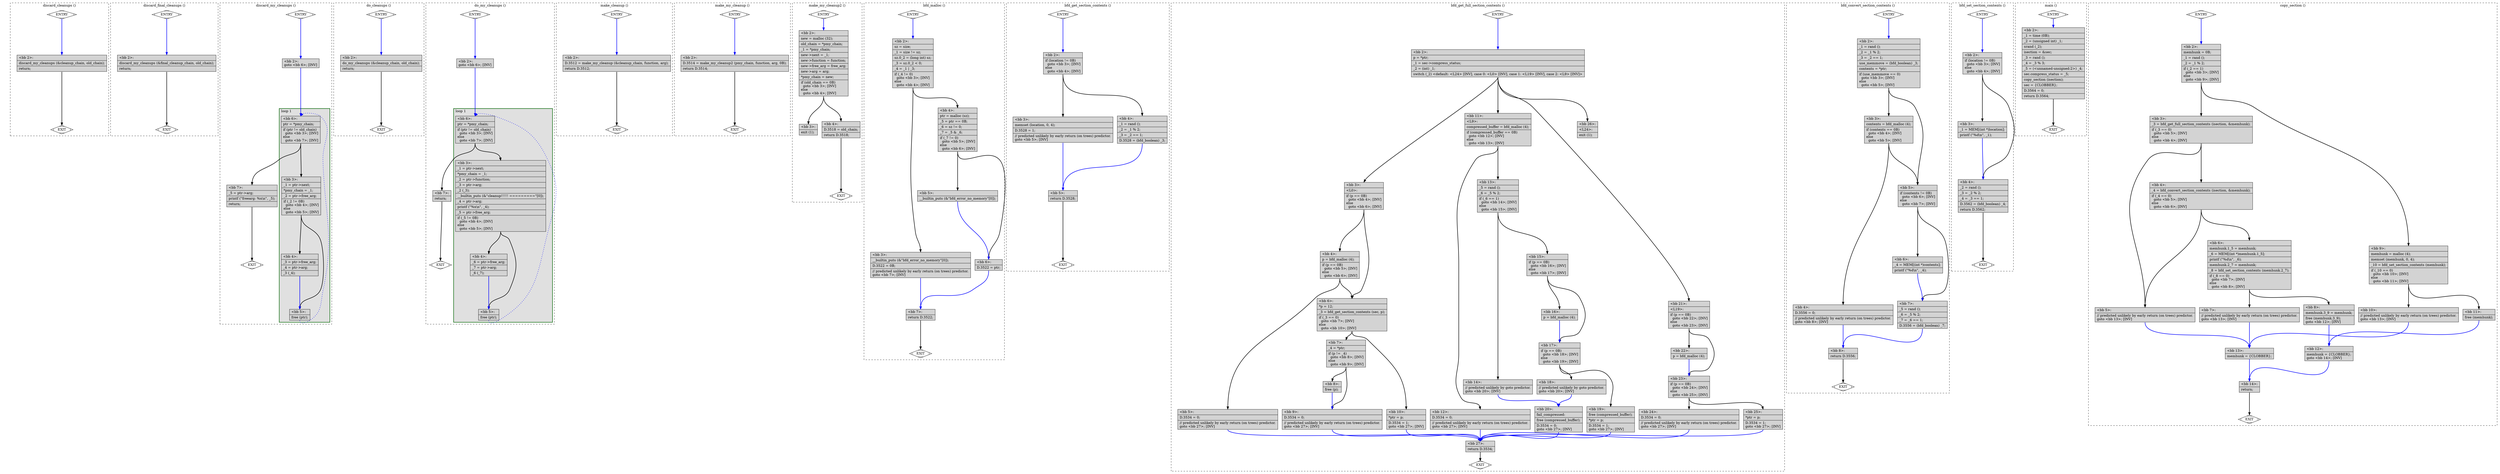 digraph "test.o-binutils_leak_8.c.015t.cfg" {
overlap=false;
subgraph "cluster_discard_cleanups" {
	style="dashed";
	color="black";
	label="discard_cleanups ()";
	fn_22_basic_block_0 [shape=Mdiamond,style=filled,fillcolor=white,label="ENTRY"];

	fn_22_basic_block_1 [shape=Mdiamond,style=filled,fillcolor=white,label="EXIT"];

	fn_22_basic_block_2 [shape=record,style=filled,fillcolor=lightgrey,label="{\<bb\ 2\>:\l\
|discard_my_cleanups\ (&cleanup_chain,\ old_chain);\l\
|return;\l\
}"];

	fn_22_basic_block_0:s -> fn_22_basic_block_2:n [style="solid,bold",color=blue,weight=100,constraint=true];
	fn_22_basic_block_2:s -> fn_22_basic_block_1:n [style="solid,bold",color=black,weight=10,constraint=true];
	fn_22_basic_block_0:s -> fn_22_basic_block_1:n [style="invis",constraint=true];
}
subgraph "cluster_discard_final_cleanups" {
	style="dashed";
	color="black";
	label="discard_final_cleanups ()";
	fn_23_basic_block_0 [shape=Mdiamond,style=filled,fillcolor=white,label="ENTRY"];

	fn_23_basic_block_1 [shape=Mdiamond,style=filled,fillcolor=white,label="EXIT"];

	fn_23_basic_block_2 [shape=record,style=filled,fillcolor=lightgrey,label="{\<bb\ 2\>:\l\
|discard_my_cleanups\ (&final_cleanup_chain,\ old_chain);\l\
|return;\l\
}"];

	fn_23_basic_block_0:s -> fn_23_basic_block_2:n [style="solid,bold",color=blue,weight=100,constraint=true];
	fn_23_basic_block_2:s -> fn_23_basic_block_1:n [style="solid,bold",color=black,weight=10,constraint=true];
	fn_23_basic_block_0:s -> fn_23_basic_block_1:n [style="invis",constraint=true];
}
subgraph "cluster_discard_my_cleanups" {
	style="dashed";
	color="black";
	label="discard_my_cleanups ()";
	subgraph cluster_24_1 {
	style="filled";
	color="darkgreen";
	fillcolor="grey88";
	label="loop 1";
	labeljust=l;
	penwidth=2;
	fn_24_basic_block_6 [shape=record,style=filled,fillcolor=lightgrey,label="{\<bb\ 6\>:\l\
|ptr\ =\ *pmy_chain;\l\
|if\ (ptr\ !=\ old_chain)\l\
\ \ goto\ \<bb\ 3\>;\ [INV]\l\
else\l\
\ \ goto\ \<bb\ 7\>;\ [INV]\l\
}"];

	fn_24_basic_block_3 [shape=record,style=filled,fillcolor=lightgrey,label="{\<bb\ 3\>:\l\
|_1\ =\ ptr-\>next;\l\
|*pmy_chain\ =\ _1;\l\
|_2\ =\ ptr-\>free_arg;\l\
|if\ (_2\ !=\ 0B)\l\
\ \ goto\ \<bb\ 4\>;\ [INV]\l\
else\l\
\ \ goto\ \<bb\ 5\>;\ [INV]\l\
}"];

	fn_24_basic_block_4 [shape=record,style=filled,fillcolor=lightgrey,label="{\<bb\ 4\>:\l\
|_3\ =\ ptr-\>free_arg;\l\
|_4\ =\ ptr-\>arg;\l\
|_3\ (_4);\l\
}"];

	fn_24_basic_block_5 [shape=record,style=filled,fillcolor=lightgrey,label="{\<bb\ 5\>:\l\
|free\ (ptr);\l\
}"];

	}
	fn_24_basic_block_0 [shape=Mdiamond,style=filled,fillcolor=white,label="ENTRY"];

	fn_24_basic_block_1 [shape=Mdiamond,style=filled,fillcolor=white,label="EXIT"];

	fn_24_basic_block_2 [shape=record,style=filled,fillcolor=lightgrey,label="{\<bb\ 2\>:\l\
goto\ \<bb\ 6\>;\ [INV]\l\
}"];

	fn_24_basic_block_7 [shape=record,style=filled,fillcolor=lightgrey,label="{\<bb\ 7\>:\l\
|_5\ =\ ptr-\>arg;\l\
|printf\ (\"freearg:\ %x\\n\",\ _5);\l\
|return;\l\
}"];

	fn_24_basic_block_0:s -> fn_24_basic_block_2:n [style="solid,bold",color=blue,weight=100,constraint=true];
	fn_24_basic_block_2:s -> fn_24_basic_block_6:n [style="solid,bold",color=blue,weight=100,constraint=true];
	fn_24_basic_block_3:s -> fn_24_basic_block_4:n [style="solid,bold",color=black,weight=10,constraint=true];
	fn_24_basic_block_3:s -> fn_24_basic_block_5:n [style="solid,bold",color=black,weight=10,constraint=true];
	fn_24_basic_block_4:s -> fn_24_basic_block_5:n [style="solid,bold",color=blue,weight=100,constraint=true];
	fn_24_basic_block_5:s -> fn_24_basic_block_6:n [style="dotted,bold",color=blue,weight=10,constraint=false];
	fn_24_basic_block_6:s -> fn_24_basic_block_3:n [style="solid,bold",color=black,weight=10,constraint=true];
	fn_24_basic_block_6:s -> fn_24_basic_block_7:n [style="solid,bold",color=black,weight=10,constraint=true];
	fn_24_basic_block_7:s -> fn_24_basic_block_1:n [style="solid,bold",color=black,weight=10,constraint=true];
	fn_24_basic_block_0:s -> fn_24_basic_block_1:n [style="invis",constraint=true];
}
subgraph "cluster_do_cleanups" {
	style="dashed";
	color="black";
	label="do_cleanups ()";
	fn_26_basic_block_0 [shape=Mdiamond,style=filled,fillcolor=white,label="ENTRY"];

	fn_26_basic_block_1 [shape=Mdiamond,style=filled,fillcolor=white,label="EXIT"];

	fn_26_basic_block_2 [shape=record,style=filled,fillcolor=lightgrey,label="{\<bb\ 2\>:\l\
|do_my_cleanups\ (&cleanup_chain,\ old_chain);\l\
|return;\l\
}"];

	fn_26_basic_block_0:s -> fn_26_basic_block_2:n [style="solid,bold",color=blue,weight=100,constraint=true];
	fn_26_basic_block_2:s -> fn_26_basic_block_1:n [style="solid,bold",color=black,weight=10,constraint=true];
	fn_26_basic_block_0:s -> fn_26_basic_block_1:n [style="invis",constraint=true];
}
subgraph "cluster_do_my_cleanups" {
	style="dashed";
	color="black";
	label="do_my_cleanups ()";
	subgraph cluster_25_1 {
	style="filled";
	color="darkgreen";
	fillcolor="grey88";
	label="loop 1";
	labeljust=l;
	penwidth=2;
	fn_25_basic_block_6 [shape=record,style=filled,fillcolor=lightgrey,label="{\<bb\ 6\>:\l\
|ptr\ =\ *pmy_chain;\l\
|if\ (ptr\ !=\ old_chain)\l\
\ \ goto\ \<bb\ 3\>;\ [INV]\l\
else\l\
\ \ goto\ \<bb\ 7\>;\ [INV]\l\
}"];

	fn_25_basic_block_3 [shape=record,style=filled,fillcolor=lightgrey,label="{\<bb\ 3\>:\l\
|_1\ =\ ptr-\>next;\l\
|*pmy_chain\ =\ _1;\l\
|_2\ =\ ptr-\>function;\l\
|_3\ =\ ptr-\>arg;\l\
|_2\ (_3);\l\
|__builtin_puts\ (&\"cleanup!!!!!\ =========\"[0]);\l\
|_4\ =\ ptr-\>arg;\l\
|printf\ (\"%x\\n\",\ _4);\l\
|_5\ =\ ptr-\>free_arg;\l\
|if\ (_5\ !=\ 0B)\l\
\ \ goto\ \<bb\ 4\>;\ [INV]\l\
else\l\
\ \ goto\ \<bb\ 5\>;\ [INV]\l\
}"];

	fn_25_basic_block_4 [shape=record,style=filled,fillcolor=lightgrey,label="{\<bb\ 4\>:\l\
|_6\ =\ ptr-\>free_arg;\l\
|_7\ =\ ptr-\>arg;\l\
|_6\ (_7);\l\
}"];

	fn_25_basic_block_5 [shape=record,style=filled,fillcolor=lightgrey,label="{\<bb\ 5\>:\l\
|free\ (ptr);\l\
}"];

	}
	fn_25_basic_block_0 [shape=Mdiamond,style=filled,fillcolor=white,label="ENTRY"];

	fn_25_basic_block_1 [shape=Mdiamond,style=filled,fillcolor=white,label="EXIT"];

	fn_25_basic_block_2 [shape=record,style=filled,fillcolor=lightgrey,label="{\<bb\ 2\>:\l\
goto\ \<bb\ 6\>;\ [INV]\l\
}"];

	fn_25_basic_block_7 [shape=record,style=filled,fillcolor=lightgrey,label="{\<bb\ 7\>:\l\
|return;\l\
}"];

	fn_25_basic_block_0:s -> fn_25_basic_block_2:n [style="solid,bold",color=blue,weight=100,constraint=true];
	fn_25_basic_block_2:s -> fn_25_basic_block_6:n [style="solid,bold",color=blue,weight=100,constraint=true];
	fn_25_basic_block_3:s -> fn_25_basic_block_4:n [style="solid,bold",color=black,weight=10,constraint=true];
	fn_25_basic_block_3:s -> fn_25_basic_block_5:n [style="solid,bold",color=black,weight=10,constraint=true];
	fn_25_basic_block_4:s -> fn_25_basic_block_5:n [style="solid,bold",color=blue,weight=100,constraint=true];
	fn_25_basic_block_5:s -> fn_25_basic_block_6:n [style="dotted,bold",color=blue,weight=10,constraint=false];
	fn_25_basic_block_6:s -> fn_25_basic_block_3:n [style="solid,bold",color=black,weight=10,constraint=true];
	fn_25_basic_block_6:s -> fn_25_basic_block_7:n [style="solid,bold",color=black,weight=10,constraint=true];
	fn_25_basic_block_7:s -> fn_25_basic_block_1:n [style="solid,bold",color=black,weight=10,constraint=true];
	fn_25_basic_block_0:s -> fn_25_basic_block_1:n [style="invis",constraint=true];
}
subgraph "cluster_make_cleanup" {
	style="dashed";
	color="black";
	label="make_cleanup ()";
	fn_29_basic_block_0 [shape=Mdiamond,style=filled,fillcolor=white,label="ENTRY"];

	fn_29_basic_block_1 [shape=Mdiamond,style=filled,fillcolor=white,label="EXIT"];

	fn_29_basic_block_2 [shape=record,style=filled,fillcolor=lightgrey,label="{\<bb\ 2\>:\l\
|D.3512\ =\ make_my_cleanup\ (&cleanup_chain,\ function,\ arg);\l\
|return\ D.3512;\l\
}"];

	fn_29_basic_block_0:s -> fn_29_basic_block_2:n [style="solid,bold",color=blue,weight=100,constraint=true];
	fn_29_basic_block_2:s -> fn_29_basic_block_1:n [style="solid,bold",color=black,weight=10,constraint=true];
	fn_29_basic_block_0:s -> fn_29_basic_block_1:n [style="invis",constraint=true];
}
subgraph "cluster_make_my_cleanup" {
	style="dashed";
	color="black";
	label="make_my_cleanup ()";
	fn_28_basic_block_0 [shape=Mdiamond,style=filled,fillcolor=white,label="ENTRY"];

	fn_28_basic_block_1 [shape=Mdiamond,style=filled,fillcolor=white,label="EXIT"];

	fn_28_basic_block_2 [shape=record,style=filled,fillcolor=lightgrey,label="{\<bb\ 2\>:\l\
|D.3514\ =\ make_my_cleanup2\ (pmy_chain,\ function,\ arg,\ 0B);\l\
|return\ D.3514;\l\
}"];

	fn_28_basic_block_0:s -> fn_28_basic_block_2:n [style="solid,bold",color=blue,weight=100,constraint=true];
	fn_28_basic_block_2:s -> fn_28_basic_block_1:n [style="solid,bold",color=black,weight=10,constraint=true];
	fn_28_basic_block_0:s -> fn_28_basic_block_1:n [style="invis",constraint=true];
}
subgraph "cluster_make_my_cleanup2" {
	style="dashed";
	color="black";
	label="make_my_cleanup2 ()";
	fn_27_basic_block_0 [shape=Mdiamond,style=filled,fillcolor=white,label="ENTRY"];

	fn_27_basic_block_1 [shape=Mdiamond,style=filled,fillcolor=white,label="EXIT"];

	fn_27_basic_block_2 [shape=record,style=filled,fillcolor=lightgrey,label="{\<bb\ 2\>:\l\
|new\ =\ malloc\ (32);\l\
|old_chain\ =\ *pmy_chain;\l\
|_1\ =\ *pmy_chain;\l\
|new-\>next\ =\ _1;\l\
|new-\>function\ =\ function;\l\
|new-\>free_arg\ =\ free_arg;\l\
|new-\>arg\ =\ arg;\l\
|*pmy_chain\ =\ new;\l\
|if\ (old_chain\ ==\ 0B)\l\
\ \ goto\ \<bb\ 3\>;\ [INV]\l\
else\l\
\ \ goto\ \<bb\ 4\>;\ [INV]\l\
}"];

	fn_27_basic_block_3 [shape=record,style=filled,fillcolor=lightgrey,label="{\<bb\ 3\>:\l\
|exit\ (1);\l\
}"];

	fn_27_basic_block_4 [shape=record,style=filled,fillcolor=lightgrey,label="{\<bb\ 4\>:\l\
|D.3518\ =\ old_chain;\l\
|return\ D.3518;\l\
}"];

	fn_27_basic_block_0:s -> fn_27_basic_block_2:n [style="solid,bold",color=blue,weight=100,constraint=true];
	fn_27_basic_block_2:s -> fn_27_basic_block_3:n [style="solid,bold",color=black,weight=10,constraint=true];
	fn_27_basic_block_2:s -> fn_27_basic_block_4:n [style="solid,bold",color=black,weight=10,constraint=true];
	fn_27_basic_block_4:s -> fn_27_basic_block_1:n [style="solid,bold",color=black,weight=10,constraint=true];
	fn_27_basic_block_0:s -> fn_27_basic_block_1:n [style="invis",constraint=true];
}
subgraph "cluster_bfd_malloc" {
	style="dashed";
	color="black";
	label="bfd_malloc ()";
	fn_30_basic_block_0 [shape=Mdiamond,style=filled,fillcolor=white,label="ENTRY"];

	fn_30_basic_block_1 [shape=Mdiamond,style=filled,fillcolor=white,label="EXIT"];

	fn_30_basic_block_2 [shape=record,style=filled,fillcolor=lightgrey,label="{\<bb\ 2\>:\l\
|sz\ =\ size;\l\
|_1\ =\ size\ !=\ sz;\l\
|sz.0_2\ =\ (long\ int)\ sz;\l\
|_3\ =\ sz.0_2\ \<\ 0;\l\
|_4\ =\ _1\ \|\ _3;\l\
|if\ (_4\ !=\ 0)\l\
\ \ goto\ \<bb\ 3\>;\ [INV]\l\
else\l\
\ \ goto\ \<bb\ 4\>;\ [INV]\l\
}"];

	fn_30_basic_block_3 [shape=record,style=filled,fillcolor=lightgrey,label="{\<bb\ 3\>:\l\
|__builtin_puts\ (&\"bfd_error_no_memory\"[0]);\l\
|D.3522\ =\ 0B;\l\
|//\ predicted\ unlikely\ by\ early\ return\ (on\ trees)\ predictor.\l\
goto\ \<bb\ 7\>;\ [INV]\l\
}"];

	fn_30_basic_block_4 [shape=record,style=filled,fillcolor=lightgrey,label="{\<bb\ 4\>:\l\
|ptr\ =\ malloc\ (sz);\l\
|_5\ =\ ptr\ ==\ 0B;\l\
|_6\ =\ sz\ !=\ 0;\l\
|_7\ =\ _5\ &\ _6;\l\
|if\ (_7\ !=\ 0)\l\
\ \ goto\ \<bb\ 5\>;\ [INV]\l\
else\l\
\ \ goto\ \<bb\ 6\>;\ [INV]\l\
}"];

	fn_30_basic_block_5 [shape=record,style=filled,fillcolor=lightgrey,label="{\<bb\ 5\>:\l\
|__builtin_puts\ (&\"bfd_error_no_memory\"[0]);\l\
}"];

	fn_30_basic_block_6 [shape=record,style=filled,fillcolor=lightgrey,label="{\<bb\ 6\>:\l\
|D.3522\ =\ ptr;\l\
}"];

	fn_30_basic_block_7 [shape=record,style=filled,fillcolor=lightgrey,label="{\<bb\ 7\>:\l\
|return\ D.3522;\l\
}"];

	fn_30_basic_block_0:s -> fn_30_basic_block_2:n [style="solid,bold",color=blue,weight=100,constraint=true];
	fn_30_basic_block_2:s -> fn_30_basic_block_3:n [style="solid,bold",color=black,weight=10,constraint=true];
	fn_30_basic_block_2:s -> fn_30_basic_block_4:n [style="solid,bold",color=black,weight=10,constraint=true];
	fn_30_basic_block_3:s -> fn_30_basic_block_7:n [style="solid,bold",color=blue,weight=100,constraint=true];
	fn_30_basic_block_4:s -> fn_30_basic_block_5:n [style="solid,bold",color=black,weight=10,constraint=true];
	fn_30_basic_block_4:s -> fn_30_basic_block_6:n [style="solid,bold",color=black,weight=10,constraint=true];
	fn_30_basic_block_5:s -> fn_30_basic_block_6:n [style="solid,bold",color=blue,weight=100,constraint=true];
	fn_30_basic_block_6:s -> fn_30_basic_block_7:n [style="solid,bold",color=blue,weight=100,constraint=true];
	fn_30_basic_block_7:s -> fn_30_basic_block_1:n [style="solid,bold",color=black,weight=10,constraint=true];
	fn_30_basic_block_0:s -> fn_30_basic_block_1:n [style="invis",constraint=true];
}
subgraph "cluster_bfd_get_section_contents" {
	style="dashed";
	color="black";
	label="bfd_get_section_contents ()";
	fn_31_basic_block_0 [shape=Mdiamond,style=filled,fillcolor=white,label="ENTRY"];

	fn_31_basic_block_1 [shape=Mdiamond,style=filled,fillcolor=white,label="EXIT"];

	fn_31_basic_block_2 [shape=record,style=filled,fillcolor=lightgrey,label="{\<bb\ 2\>:\l\
|if\ (location\ !=\ 0B)\l\
\ \ goto\ \<bb\ 3\>;\ [INV]\l\
else\l\
\ \ goto\ \<bb\ 4\>;\ [INV]\l\
}"];

	fn_31_basic_block_3 [shape=record,style=filled,fillcolor=lightgrey,label="{\<bb\ 3\>:\l\
|memset\ (location,\ 0,\ 4);\l\
|D.3528\ =\ 1;\l\
|//\ predicted\ unlikely\ by\ early\ return\ (on\ trees)\ predictor.\l\
goto\ \<bb\ 5\>;\ [INV]\l\
}"];

	fn_31_basic_block_4 [shape=record,style=filled,fillcolor=lightgrey,label="{\<bb\ 4\>:\l\
|_1\ =\ rand\ ();\l\
|_2\ =\ _1\ %\ 2;\l\
|_3\ =\ _2\ ==\ 1;\l\
|D.3528\ =\ (bfd_boolean)\ _3;\l\
}"];

	fn_31_basic_block_5 [shape=record,style=filled,fillcolor=lightgrey,label="{\<bb\ 5\>:\l\
|return\ D.3528;\l\
}"];

	fn_31_basic_block_0:s -> fn_31_basic_block_2:n [style="solid,bold",color=blue,weight=100,constraint=true];
	fn_31_basic_block_2:s -> fn_31_basic_block_3:n [style="solid,bold",color=black,weight=10,constraint=true];
	fn_31_basic_block_2:s -> fn_31_basic_block_4:n [style="solid,bold",color=black,weight=10,constraint=true];
	fn_31_basic_block_3:s -> fn_31_basic_block_5:n [style="solid,bold",color=blue,weight=100,constraint=true];
	fn_31_basic_block_4:s -> fn_31_basic_block_5:n [style="solid,bold",color=blue,weight=100,constraint=true];
	fn_31_basic_block_5:s -> fn_31_basic_block_1:n [style="solid,bold",color=black,weight=10,constraint=true];
	fn_31_basic_block_0:s -> fn_31_basic_block_1:n [style="invis",constraint=true];
}
subgraph "cluster_bfd_get_full_section_contents" {
	style="dashed";
	color="black";
	label="bfd_get_full_section_contents ()";
	fn_32_basic_block_0 [shape=Mdiamond,style=filled,fillcolor=white,label="ENTRY"];

	fn_32_basic_block_1 [shape=Mdiamond,style=filled,fillcolor=white,label="EXIT"];

	fn_32_basic_block_2 [shape=record,style=filled,fillcolor=lightgrey,label="{\<bb\ 2\>:\l\
|p\ =\ *ptr;\l\
|_1\ =\ sec-\>compress_status;\l\
|_2\ =\ (int)\ _1;\l\
|switch\ (_2)\ \<default:\ \<L24\>\ [INV],\ case\ 0:\ \<L0\>\ [INV],\ case\ 1:\ \<L19\>\ [INV],\ case\ 2:\ \<L9\>\ [INV]\>\l\
}"];

	fn_32_basic_block_3 [shape=record,style=filled,fillcolor=lightgrey,label="{\<bb\ 3\>:\l\
|\<L0\>:\l\
|if\ (p\ ==\ 0B)\l\
\ \ goto\ \<bb\ 4\>;\ [INV]\l\
else\l\
\ \ goto\ \<bb\ 6\>;\ [INV]\l\
}"];

	fn_32_basic_block_4 [shape=record,style=filled,fillcolor=lightgrey,label="{\<bb\ 4\>:\l\
|p\ =\ bfd_malloc\ (4);\l\
|if\ (p\ ==\ 0B)\l\
\ \ goto\ \<bb\ 5\>;\ [INV]\l\
else\l\
\ \ goto\ \<bb\ 6\>;\ [INV]\l\
}"];

	fn_32_basic_block_5 [shape=record,style=filled,fillcolor=lightgrey,label="{\<bb\ 5\>:\l\
|D.3534\ =\ 0;\l\
|//\ predicted\ unlikely\ by\ early\ return\ (on\ trees)\ predictor.\l\
goto\ \<bb\ 27\>;\ [INV]\l\
}"];

	fn_32_basic_block_6 [shape=record,style=filled,fillcolor=lightgrey,label="{\<bb\ 6\>:\l\
|*p\ =\ 12;\l\
|_3\ =\ bfd_get_section_contents\ (sec,\ p);\l\
|if\ (_3\ ==\ 0)\l\
\ \ goto\ \<bb\ 7\>;\ [INV]\l\
else\l\
\ \ goto\ \<bb\ 10\>;\ [INV]\l\
}"];

	fn_32_basic_block_7 [shape=record,style=filled,fillcolor=lightgrey,label="{\<bb\ 7\>:\l\
|_4\ =\ *ptr;\l\
|if\ (p\ !=\ _4)\l\
\ \ goto\ \<bb\ 8\>;\ [INV]\l\
else\l\
\ \ goto\ \<bb\ 9\>;\ [INV]\l\
}"];

	fn_32_basic_block_8 [shape=record,style=filled,fillcolor=lightgrey,label="{\<bb\ 8\>:\l\
|free\ (p);\l\
}"];

	fn_32_basic_block_9 [shape=record,style=filled,fillcolor=lightgrey,label="{\<bb\ 9\>:\l\
|D.3534\ =\ 0;\l\
|//\ predicted\ unlikely\ by\ early\ return\ (on\ trees)\ predictor.\l\
goto\ \<bb\ 27\>;\ [INV]\l\
}"];

	fn_32_basic_block_10 [shape=record,style=filled,fillcolor=lightgrey,label="{\<bb\ 10\>:\l\
|*ptr\ =\ p;\l\
|D.3534\ =\ 1;\l\
goto\ \<bb\ 27\>;\ [INV]\l\
}"];

	fn_32_basic_block_11 [shape=record,style=filled,fillcolor=lightgrey,label="{\<bb\ 11\>:\l\
|\<L9\>:\l\
|compressed_buffer\ =\ bfd_malloc\ (4);\l\
|if\ (compressed_buffer\ ==\ 0B)\l\
\ \ goto\ \<bb\ 12\>;\ [INV]\l\
else\l\
\ \ goto\ \<bb\ 13\>;\ [INV]\l\
}"];

	fn_32_basic_block_12 [shape=record,style=filled,fillcolor=lightgrey,label="{\<bb\ 12\>:\l\
|D.3534\ =\ 0;\l\
|//\ predicted\ unlikely\ by\ early\ return\ (on\ trees)\ predictor.\l\
goto\ \<bb\ 27\>;\ [INV]\l\
}"];

	fn_32_basic_block_13 [shape=record,style=filled,fillcolor=lightgrey,label="{\<bb\ 13\>:\l\
|_5\ =\ rand\ ();\l\
|_6\ =\ _5\ %\ 2;\l\
|if\ (_6\ ==\ 1)\l\
\ \ goto\ \<bb\ 14\>;\ [INV]\l\
else\l\
\ \ goto\ \<bb\ 15\>;\ [INV]\l\
}"];

	fn_32_basic_block_14 [shape=record,style=filled,fillcolor=lightgrey,label="{\<bb\ 14\>:\l\
|//\ predicted\ unlikely\ by\ goto\ predictor.\l\
goto\ \<bb\ 20\>;\ [INV]\l\
}"];

	fn_32_basic_block_15 [shape=record,style=filled,fillcolor=lightgrey,label="{\<bb\ 15\>:\l\
|if\ (p\ ==\ 0B)\l\
\ \ goto\ \<bb\ 16\>;\ [INV]\l\
else\l\
\ \ goto\ \<bb\ 17\>;\ [INV]\l\
}"];

	fn_32_basic_block_16 [shape=record,style=filled,fillcolor=lightgrey,label="{\<bb\ 16\>:\l\
|p\ =\ bfd_malloc\ (4);\l\
}"];

	fn_32_basic_block_17 [shape=record,style=filled,fillcolor=lightgrey,label="{\<bb\ 17\>:\l\
|if\ (p\ ==\ 0B)\l\
\ \ goto\ \<bb\ 18\>;\ [INV]\l\
else\l\
\ \ goto\ \<bb\ 19\>;\ [INV]\l\
}"];

	fn_32_basic_block_18 [shape=record,style=filled,fillcolor=lightgrey,label="{\<bb\ 18\>:\l\
|//\ predicted\ unlikely\ by\ goto\ predictor.\l\
goto\ \<bb\ 20\>;\ [INV]\l\
}"];

	fn_32_basic_block_19 [shape=record,style=filled,fillcolor=lightgrey,label="{\<bb\ 19\>:\l\
|free\ (compressed_buffer);\l\
|*ptr\ =\ p;\l\
|D.3534\ =\ 1;\l\
goto\ \<bb\ 27\>;\ [INV]\l\
}"];

	fn_32_basic_block_20 [shape=record,style=filled,fillcolor=lightgrey,label="{\<bb\ 20\>:\l\
|fail_compressed:\l\
|free\ (compressed_buffer);\l\
|D.3534\ =\ 0;\l\
goto\ \<bb\ 27\>;\ [INV]\l\
}"];

	fn_32_basic_block_21 [shape=record,style=filled,fillcolor=lightgrey,label="{\<bb\ 21\>:\l\
|\<L19\>:\l\
|if\ (p\ ==\ 0B)\l\
\ \ goto\ \<bb\ 22\>;\ [INV]\l\
else\l\
\ \ goto\ \<bb\ 23\>;\ [INV]\l\
}"];

	fn_32_basic_block_22 [shape=record,style=filled,fillcolor=lightgrey,label="{\<bb\ 22\>:\l\
|p\ =\ bfd_malloc\ (4);\l\
}"];

	fn_32_basic_block_23 [shape=record,style=filled,fillcolor=lightgrey,label="{\<bb\ 23\>:\l\
|if\ (p\ ==\ 0B)\l\
\ \ goto\ \<bb\ 24\>;\ [INV]\l\
else\l\
\ \ goto\ \<bb\ 25\>;\ [INV]\l\
}"];

	fn_32_basic_block_24 [shape=record,style=filled,fillcolor=lightgrey,label="{\<bb\ 24\>:\l\
|D.3534\ =\ 0;\l\
|//\ predicted\ unlikely\ by\ early\ return\ (on\ trees)\ predictor.\l\
goto\ \<bb\ 27\>;\ [INV]\l\
}"];

	fn_32_basic_block_25 [shape=record,style=filled,fillcolor=lightgrey,label="{\<bb\ 25\>:\l\
|*ptr\ =\ p;\l\
|D.3534\ =\ 1;\l\
goto\ \<bb\ 27\>;\ [INV]\l\
}"];

	fn_32_basic_block_26 [shape=record,style=filled,fillcolor=lightgrey,label="{\<bb\ 26\>:\l\
|\<L24\>:\l\
|exit\ (1);\l\
}"];

	fn_32_basic_block_27 [shape=record,style=filled,fillcolor=lightgrey,label="{\<bb\ 27\>:\l\
|return\ D.3534;\l\
}"];

	fn_32_basic_block_0:s -> fn_32_basic_block_2:n [style="solid,bold",color=blue,weight=100,constraint=true];
	fn_32_basic_block_2:s -> fn_32_basic_block_26:n [style="solid,bold",color=black,weight=10,constraint=true];
	fn_32_basic_block_2:s -> fn_32_basic_block_3:n [style="solid,bold",color=black,weight=10,constraint=true];
	fn_32_basic_block_2:s -> fn_32_basic_block_21:n [style="solid,bold",color=black,weight=10,constraint=true];
	fn_32_basic_block_2:s -> fn_32_basic_block_11:n [style="solid,bold",color=black,weight=10,constraint=true];
	fn_32_basic_block_3:s -> fn_32_basic_block_4:n [style="solid,bold",color=black,weight=10,constraint=true];
	fn_32_basic_block_3:s -> fn_32_basic_block_6:n [style="solid,bold",color=black,weight=10,constraint=true];
	fn_32_basic_block_4:s -> fn_32_basic_block_5:n [style="solid,bold",color=black,weight=10,constraint=true];
	fn_32_basic_block_4:s -> fn_32_basic_block_6:n [style="solid,bold",color=black,weight=10,constraint=true];
	fn_32_basic_block_5:s -> fn_32_basic_block_27:n [style="solid,bold",color=blue,weight=100,constraint=true];
	fn_32_basic_block_6:s -> fn_32_basic_block_7:n [style="solid,bold",color=black,weight=10,constraint=true];
	fn_32_basic_block_6:s -> fn_32_basic_block_10:n [style="solid,bold",color=black,weight=10,constraint=true];
	fn_32_basic_block_7:s -> fn_32_basic_block_8:n [style="solid,bold",color=black,weight=10,constraint=true];
	fn_32_basic_block_7:s -> fn_32_basic_block_9:n [style="solid,bold",color=black,weight=10,constraint=true];
	fn_32_basic_block_8:s -> fn_32_basic_block_9:n [style="solid,bold",color=blue,weight=100,constraint=true];
	fn_32_basic_block_9:s -> fn_32_basic_block_27:n [style="solid,bold",color=blue,weight=100,constraint=true];
	fn_32_basic_block_10:s -> fn_32_basic_block_27:n [style="solid,bold",color=blue,weight=100,constraint=true];
	fn_32_basic_block_11:s -> fn_32_basic_block_12:n [style="solid,bold",color=black,weight=10,constraint=true];
	fn_32_basic_block_11:s -> fn_32_basic_block_13:n [style="solid,bold",color=black,weight=10,constraint=true];
	fn_32_basic_block_12:s -> fn_32_basic_block_27:n [style="solid,bold",color=blue,weight=100,constraint=true];
	fn_32_basic_block_13:s -> fn_32_basic_block_14:n [style="solid,bold",color=black,weight=10,constraint=true];
	fn_32_basic_block_13:s -> fn_32_basic_block_15:n [style="solid,bold",color=black,weight=10,constraint=true];
	fn_32_basic_block_14:s -> fn_32_basic_block_20:n [style="solid,bold",color=blue,weight=100,constraint=true];
	fn_32_basic_block_15:s -> fn_32_basic_block_16:n [style="solid,bold",color=black,weight=10,constraint=true];
	fn_32_basic_block_15:s -> fn_32_basic_block_17:n [style="solid,bold",color=black,weight=10,constraint=true];
	fn_32_basic_block_16:s -> fn_32_basic_block_17:n [style="solid,bold",color=blue,weight=100,constraint=true];
	fn_32_basic_block_17:s -> fn_32_basic_block_18:n [style="solid,bold",color=black,weight=10,constraint=true];
	fn_32_basic_block_17:s -> fn_32_basic_block_19:n [style="solid,bold",color=black,weight=10,constraint=true];
	fn_32_basic_block_18:s -> fn_32_basic_block_20:n [style="solid,bold",color=blue,weight=100,constraint=true];
	fn_32_basic_block_19:s -> fn_32_basic_block_27:n [style="solid,bold",color=blue,weight=100,constraint=true];
	fn_32_basic_block_20:s -> fn_32_basic_block_27:n [style="solid,bold",color=blue,weight=100,constraint=true];
	fn_32_basic_block_21:s -> fn_32_basic_block_22:n [style="solid,bold",color=black,weight=10,constraint=true];
	fn_32_basic_block_21:s -> fn_32_basic_block_23:n [style="solid,bold",color=black,weight=10,constraint=true];
	fn_32_basic_block_22:s -> fn_32_basic_block_23:n [style="solid,bold",color=blue,weight=100,constraint=true];
	fn_32_basic_block_23:s -> fn_32_basic_block_24:n [style="solid,bold",color=black,weight=10,constraint=true];
	fn_32_basic_block_23:s -> fn_32_basic_block_25:n [style="solid,bold",color=black,weight=10,constraint=true];
	fn_32_basic_block_24:s -> fn_32_basic_block_27:n [style="solid,bold",color=blue,weight=100,constraint=true];
	fn_32_basic_block_25:s -> fn_32_basic_block_27:n [style="solid,bold",color=blue,weight=100,constraint=true];
	fn_32_basic_block_27:s -> fn_32_basic_block_1:n [style="solid,bold",color=black,weight=10,constraint=true];
	fn_32_basic_block_0:s -> fn_32_basic_block_1:n [style="invis",constraint=true];
}
subgraph "cluster_bfd_convert_section_contents" {
	style="dashed";
	color="black";
	label="bfd_convert_section_contents ()";
	fn_33_basic_block_0 [shape=Mdiamond,style=filled,fillcolor=white,label="ENTRY"];

	fn_33_basic_block_1 [shape=Mdiamond,style=filled,fillcolor=white,label="EXIT"];

	fn_33_basic_block_2 [shape=record,style=filled,fillcolor=lightgrey,label="{\<bb\ 2\>:\l\
|_1\ =\ rand\ ();\l\
|_2\ =\ _1\ %\ 2;\l\
|_3\ =\ _2\ ==\ 1;\l\
|use_memmove\ =\ (bfd_boolean)\ _3;\l\
|contents\ =\ *ptr;\l\
|if\ (use_memmove\ ==\ 0)\l\
\ \ goto\ \<bb\ 3\>;\ [INV]\l\
else\l\
\ \ goto\ \<bb\ 5\>;\ [INV]\l\
}"];

	fn_33_basic_block_3 [shape=record,style=filled,fillcolor=lightgrey,label="{\<bb\ 3\>:\l\
|contents\ =\ bfd_malloc\ (4);\l\
|if\ (contents\ ==\ 0B)\l\
\ \ goto\ \<bb\ 4\>;\ [INV]\l\
else\l\
\ \ goto\ \<bb\ 5\>;\ [INV]\l\
}"];

	fn_33_basic_block_4 [shape=record,style=filled,fillcolor=lightgrey,label="{\<bb\ 4\>:\l\
|D.3556\ =\ 0;\l\
|//\ predicted\ unlikely\ by\ early\ return\ (on\ trees)\ predictor.\l\
goto\ \<bb\ 8\>;\ [INV]\l\
}"];

	fn_33_basic_block_5 [shape=record,style=filled,fillcolor=lightgrey,label="{\<bb\ 5\>:\l\
|if\ (contents\ !=\ 0B)\l\
\ \ goto\ \<bb\ 6\>;\ [INV]\l\
else\l\
\ \ goto\ \<bb\ 7\>;\ [INV]\l\
}"];

	fn_33_basic_block_6 [shape=record,style=filled,fillcolor=lightgrey,label="{\<bb\ 6\>:\l\
|_4\ =\ MEM[(int\ *)contents];\l\
|printf\ (\"%d\\n\",\ _4);\l\
}"];

	fn_33_basic_block_7 [shape=record,style=filled,fillcolor=lightgrey,label="{\<bb\ 7\>:\l\
|_5\ =\ rand\ ();\l\
|_6\ =\ _5\ %\ 2;\l\
|_7\ =\ _6\ ==\ 1;\l\
|D.3556\ =\ (bfd_boolean)\ _7;\l\
}"];

	fn_33_basic_block_8 [shape=record,style=filled,fillcolor=lightgrey,label="{\<bb\ 8\>:\l\
|return\ D.3556;\l\
}"];

	fn_33_basic_block_0:s -> fn_33_basic_block_2:n [style="solid,bold",color=blue,weight=100,constraint=true];
	fn_33_basic_block_2:s -> fn_33_basic_block_3:n [style="solid,bold",color=black,weight=10,constraint=true];
	fn_33_basic_block_2:s -> fn_33_basic_block_5:n [style="solid,bold",color=black,weight=10,constraint=true];
	fn_33_basic_block_3:s -> fn_33_basic_block_4:n [style="solid,bold",color=black,weight=10,constraint=true];
	fn_33_basic_block_3:s -> fn_33_basic_block_5:n [style="solid,bold",color=black,weight=10,constraint=true];
	fn_33_basic_block_4:s -> fn_33_basic_block_8:n [style="solid,bold",color=blue,weight=100,constraint=true];
	fn_33_basic_block_5:s -> fn_33_basic_block_6:n [style="solid,bold",color=black,weight=10,constraint=true];
	fn_33_basic_block_5:s -> fn_33_basic_block_7:n [style="solid,bold",color=black,weight=10,constraint=true];
	fn_33_basic_block_6:s -> fn_33_basic_block_7:n [style="solid,bold",color=blue,weight=100,constraint=true];
	fn_33_basic_block_7:s -> fn_33_basic_block_8:n [style="solid,bold",color=blue,weight=100,constraint=true];
	fn_33_basic_block_8:s -> fn_33_basic_block_1:n [style="solid,bold",color=black,weight=10,constraint=true];
	fn_33_basic_block_0:s -> fn_33_basic_block_1:n [style="invis",constraint=true];
}
subgraph "cluster_bfd_set_section_contents" {
	style="dashed";
	color="black";
	label="bfd_set_section_contents ()";
	fn_34_basic_block_0 [shape=Mdiamond,style=filled,fillcolor=white,label="ENTRY"];

	fn_34_basic_block_1 [shape=Mdiamond,style=filled,fillcolor=white,label="EXIT"];

	fn_34_basic_block_2 [shape=record,style=filled,fillcolor=lightgrey,label="{\<bb\ 2\>:\l\
|if\ (location\ !=\ 0B)\l\
\ \ goto\ \<bb\ 3\>;\ [INV]\l\
else\l\
\ \ goto\ \<bb\ 4\>;\ [INV]\l\
}"];

	fn_34_basic_block_3 [shape=record,style=filled,fillcolor=lightgrey,label="{\<bb\ 3\>:\l\
|_1\ =\ MEM[(int\ *)location];\l\
|printf\ (\"%d\\n\",\ _1);\l\
}"];

	fn_34_basic_block_4 [shape=record,style=filled,fillcolor=lightgrey,label="{\<bb\ 4\>:\l\
|_2\ =\ rand\ ();\l\
|_3\ =\ _2\ %\ 2;\l\
|_4\ =\ _3\ ==\ 1;\l\
|D.3562\ =\ (bfd_boolean)\ _4;\l\
|return\ D.3562;\l\
}"];

	fn_34_basic_block_0:s -> fn_34_basic_block_2:n [style="solid,bold",color=blue,weight=100,constraint=true];
	fn_34_basic_block_2:s -> fn_34_basic_block_3:n [style="solid,bold",color=black,weight=10,constraint=true];
	fn_34_basic_block_2:s -> fn_34_basic_block_4:n [style="solid,bold",color=black,weight=10,constraint=true];
	fn_34_basic_block_3:s -> fn_34_basic_block_4:n [style="solid,bold",color=blue,weight=100,constraint=true];
	fn_34_basic_block_4:s -> fn_34_basic_block_1:n [style="solid,bold",color=black,weight=10,constraint=true];
	fn_34_basic_block_0:s -> fn_34_basic_block_1:n [style="invis",constraint=true];
}
subgraph "cluster_main" {
	style="dashed";
	color="black";
	label="main ()";
	fn_36_basic_block_0 [shape=Mdiamond,style=filled,fillcolor=white,label="ENTRY"];

	fn_36_basic_block_1 [shape=Mdiamond,style=filled,fillcolor=white,label="EXIT"];

	fn_36_basic_block_2 [shape=record,style=filled,fillcolor=lightgrey,label="{\<bb\ 2\>:\l\
|_1\ =\ time\ (0B);\l\
|_2\ =\ (unsigned\ int)\ _1;\l\
|srand\ (_2);\l\
|isection\ =\ &sec;\l\
|_3\ =\ rand\ ();\l\
|_4\ =\ _3\ %\ 3;\l\
|_5\ =\ (\<unnamed-unsigned:2\>)\ _4;\l\
|sec.compress_status\ =\ _5;\l\
|copy_section\ (isection);\l\
|sec\ =\ \{CLOBBER\};\l\
|D.3564\ =\ 0;\l\
|return\ D.3564;\l\
}"];

	fn_36_basic_block_0:s -> fn_36_basic_block_2:n [style="solid,bold",color=blue,weight=100,constraint=true];
	fn_36_basic_block_2:s -> fn_36_basic_block_1:n [style="solid,bold",color=black,weight=10,constraint=true];
	fn_36_basic_block_0:s -> fn_36_basic_block_1:n [style="invis",constraint=true];
}
subgraph "cluster_copy_section" {
	style="dashed";
	color="black";
	label="copy_section ()";
	fn_35_basic_block_0 [shape=Mdiamond,style=filled,fillcolor=white,label="ENTRY"];

	fn_35_basic_block_1 [shape=Mdiamond,style=filled,fillcolor=white,label="EXIT"];

	fn_35_basic_block_2 [shape=record,style=filled,fillcolor=lightgrey,label="{\<bb\ 2\>:\l\
|memhunk\ =\ 0B;\l\
|_1\ =\ rand\ ();\l\
|_2\ =\ _1\ %\ 2;\l\
|if\ (_2\ ==\ 1)\l\
\ \ goto\ \<bb\ 3\>;\ [INV]\l\
else\l\
\ \ goto\ \<bb\ 9\>;\ [INV]\l\
}"];

	fn_35_basic_block_3 [shape=record,style=filled,fillcolor=lightgrey,label="{\<bb\ 3\>:\l\
|_3\ =\ bfd_get_full_section_contents\ (isection,\ &memhunk);\l\
|if\ (_3\ ==\ 0)\l\
\ \ goto\ \<bb\ 5\>;\ [INV]\l\
else\l\
\ \ goto\ \<bb\ 4\>;\ [INV]\l\
}"];

	fn_35_basic_block_4 [shape=record,style=filled,fillcolor=lightgrey,label="{\<bb\ 4\>:\l\
|_4\ =\ bfd_convert_section_contents\ (isection,\ &memhunk);\l\
|if\ (_4\ ==\ 0)\l\
\ \ goto\ \<bb\ 5\>;\ [INV]\l\
else\l\
\ \ goto\ \<bb\ 6\>;\ [INV]\l\
}"];

	fn_35_basic_block_5 [shape=record,style=filled,fillcolor=lightgrey,label="{\<bb\ 5\>:\l\
|//\ predicted\ unlikely\ by\ early\ return\ (on\ trees)\ predictor.\l\
goto\ \<bb\ 13\>;\ [INV]\l\
}"];

	fn_35_basic_block_6 [shape=record,style=filled,fillcolor=lightgrey,label="{\<bb\ 6\>:\l\
|memhunk.1_5\ =\ memhunk;\l\
|_6\ =\ MEM[(int\ *)memhunk.1_5];\l\
|printf\ (\"%d\\n\",\ _6);\l\
|memhunk.2_7\ =\ memhunk;\l\
|_8\ =\ bfd_set_section_contents\ (memhunk.2_7);\l\
|if\ (_8\ ==\ 0)\l\
\ \ goto\ \<bb\ 7\>;\ [INV]\l\
else\l\
\ \ goto\ \<bb\ 8\>;\ [INV]\l\
}"];

	fn_35_basic_block_7 [shape=record,style=filled,fillcolor=lightgrey,label="{\<bb\ 7\>:\l\
|//\ predicted\ unlikely\ by\ early\ return\ (on\ trees)\ predictor.\l\
goto\ \<bb\ 13\>;\ [INV]\l\
}"];

	fn_35_basic_block_8 [shape=record,style=filled,fillcolor=lightgrey,label="{\<bb\ 8\>:\l\
|memhunk.3_9\ =\ memhunk;\l\
|free\ (memhunk.3_9);\l\
goto\ \<bb\ 12\>;\ [INV]\l\
}"];

	fn_35_basic_block_9 [shape=record,style=filled,fillcolor=lightgrey,label="{\<bb\ 9\>:\l\
|memhunk\ =\ malloc\ (4);\l\
|memset\ (memhunk,\ 0,\ 4);\l\
|_10\ =\ bfd_set_section_contents\ (memhunk);\l\
|if\ (_10\ ==\ 0)\l\
\ \ goto\ \<bb\ 10\>;\ [INV]\l\
else\l\
\ \ goto\ \<bb\ 11\>;\ [INV]\l\
}"];

	fn_35_basic_block_10 [shape=record,style=filled,fillcolor=lightgrey,label="{\<bb\ 10\>:\l\
|//\ predicted\ unlikely\ by\ early\ return\ (on\ trees)\ predictor.\l\
goto\ \<bb\ 13\>;\ [INV]\l\
}"];

	fn_35_basic_block_11 [shape=record,style=filled,fillcolor=lightgrey,label="{\<bb\ 11\>:\l\
|free\ (memhunk);\l\
}"];

	fn_35_basic_block_12 [shape=record,style=filled,fillcolor=lightgrey,label="{\<bb\ 12\>:\l\
|memhunk\ =\ \{CLOBBER\};\l\
goto\ \<bb\ 14\>;\ [INV]\l\
}"];

	fn_35_basic_block_13 [shape=record,style=filled,fillcolor=lightgrey,label="{\<bb\ 13\>:\l\
|memhunk\ =\ \{CLOBBER\};\l\
}"];

	fn_35_basic_block_14 [shape=record,style=filled,fillcolor=lightgrey,label="{\<bb\ 14\>:\l\
|return;\l\
}"];

	fn_35_basic_block_0:s -> fn_35_basic_block_2:n [style="solid,bold",color=blue,weight=100,constraint=true];
	fn_35_basic_block_2:s -> fn_35_basic_block_3:n [style="solid,bold",color=black,weight=10,constraint=true];
	fn_35_basic_block_2:s -> fn_35_basic_block_9:n [style="solid,bold",color=black,weight=10,constraint=true];
	fn_35_basic_block_3:s -> fn_35_basic_block_5:n [style="solid,bold",color=black,weight=10,constraint=true];
	fn_35_basic_block_3:s -> fn_35_basic_block_4:n [style="solid,bold",color=black,weight=10,constraint=true];
	fn_35_basic_block_4:s -> fn_35_basic_block_5:n [style="solid,bold",color=black,weight=10,constraint=true];
	fn_35_basic_block_4:s -> fn_35_basic_block_6:n [style="solid,bold",color=black,weight=10,constraint=true];
	fn_35_basic_block_5:s -> fn_35_basic_block_13:n [style="solid,bold",color=blue,weight=100,constraint=true];
	fn_35_basic_block_6:s -> fn_35_basic_block_7:n [style="solid,bold",color=black,weight=10,constraint=true];
	fn_35_basic_block_6:s -> fn_35_basic_block_8:n [style="solid,bold",color=black,weight=10,constraint=true];
	fn_35_basic_block_7:s -> fn_35_basic_block_13:n [style="solid,bold",color=blue,weight=100,constraint=true];
	fn_35_basic_block_8:s -> fn_35_basic_block_12:n [style="solid,bold",color=blue,weight=100,constraint=true];
	fn_35_basic_block_9:s -> fn_35_basic_block_10:n [style="solid,bold",color=black,weight=10,constraint=true];
	fn_35_basic_block_9:s -> fn_35_basic_block_11:n [style="solid,bold",color=black,weight=10,constraint=true];
	fn_35_basic_block_10:s -> fn_35_basic_block_13:n [style="solid,bold",color=blue,weight=100,constraint=true];
	fn_35_basic_block_11:s -> fn_35_basic_block_12:n [style="solid,bold",color=blue,weight=100,constraint=true];
	fn_35_basic_block_12:s -> fn_35_basic_block_14:n [style="solid,bold",color=blue,weight=100,constraint=true];
	fn_35_basic_block_13:s -> fn_35_basic_block_14:n [style="solid,bold",color=blue,weight=100,constraint=true];
	fn_35_basic_block_14:s -> fn_35_basic_block_1:n [style="solid,bold",color=black,weight=10,constraint=true];
	fn_35_basic_block_0:s -> fn_35_basic_block_1:n [style="invis",constraint=true];
}
}
